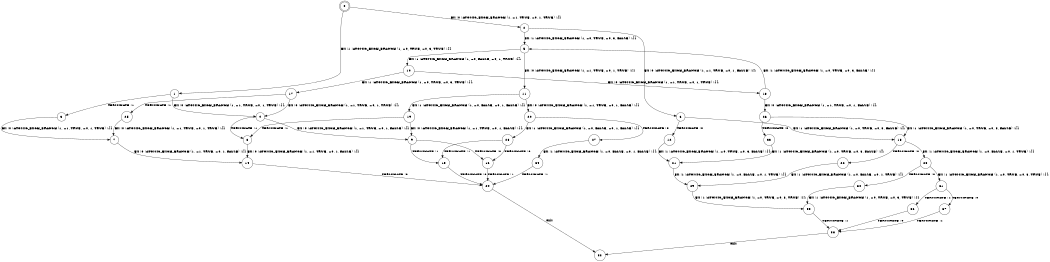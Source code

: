 digraph BCG {
size = "7, 10.5";
center = TRUE;
node [shape = circle];
0 [peripheries = 2];
0 -> 1 [label = "EX !1 !ATOMIC_EXCH_BRANCH (1, +0, TRUE, +0, 3, TRUE) !{}"];
0 -> 2 [label = "EX !0 !ATOMIC_EXCH_BRANCH (1, +1, TRUE, +0, 1, TRUE) !{}"];
1 -> 3 [label = "TERMINATE !1"];
1 -> 4 [label = "EX !0 !ATOMIC_EXCH_BRANCH (1, +1, TRUE, +0, 1, TRUE) !{}"];
2 -> 5 [label = "EX !1 !ATOMIC_EXCH_BRANCH (1, +0, TRUE, +0, 3, FALSE) !{}"];
2 -> 6 [label = "EX !0 !ATOMIC_EXCH_BRANCH (1, +1, TRUE, +0, 1, FALSE) !{}"];
3 -> 7 [label = "EX !0 !ATOMIC_EXCH_BRANCH (1, +1, TRUE, +0, 1, TRUE) !{}"];
4 -> 8 [label = "TERMINATE !1"];
4 -> 9 [label = "EX !0 !ATOMIC_EXCH_BRANCH (1, +1, TRUE, +0, 1, FALSE) !{}"];
5 -> 10 [label = "EX !1 !ATOMIC_EXCH_BRANCH (1, +0, FALSE, +0, 1, TRUE) !{}"];
5 -> 11 [label = "EX !0 !ATOMIC_EXCH_BRANCH (1, +1, TRUE, +0, 1, TRUE) !{}"];
6 -> 12 [label = "TERMINATE !0"];
6 -> 13 [label = "EX !1 !ATOMIC_EXCH_BRANCH (1, +0, TRUE, +0, 3, FALSE) !{}"];
7 -> 14 [label = "EX !0 !ATOMIC_EXCH_BRANCH (1, +1, TRUE, +0, 1, FALSE) !{}"];
8 -> 14 [label = "EX !0 !ATOMIC_EXCH_BRANCH (1, +1, TRUE, +0, 1, FALSE) !{}"];
9 -> 15 [label = "TERMINATE !1"];
9 -> 16 [label = "TERMINATE !0"];
10 -> 17 [label = "EX !1 !ATOMIC_EXCH_BRANCH (1, +0, TRUE, +0, 3, TRUE) !{}"];
10 -> 18 [label = "EX !0 !ATOMIC_EXCH_BRANCH (1, +1, TRUE, +0, 1, TRUE) !{}"];
11 -> 19 [label = "EX !1 !ATOMIC_EXCH_BRANCH (1, +0, FALSE, +0, 1, FALSE) !{}"];
11 -> 20 [label = "EX !0 !ATOMIC_EXCH_BRANCH (1, +1, TRUE, +0, 1, FALSE) !{}"];
12 -> 21 [label = "EX !1 !ATOMIC_EXCH_BRANCH (1, +0, TRUE, +0, 3, FALSE) !{}"];
13 -> 22 [label = "TERMINATE !0"];
13 -> 23 [label = "EX !1 !ATOMIC_EXCH_BRANCH (1, +0, FALSE, +0, 1, TRUE) !{}"];
14 -> 24 [label = "TERMINATE !0"];
15 -> 24 [label = "TERMINATE !0"];
16 -> 24 [label = "TERMINATE !1"];
17 -> 25 [label = "TERMINATE !1"];
17 -> 4 [label = "EX !0 !ATOMIC_EXCH_BRANCH (1, +1, TRUE, +0, 1, TRUE) !{}"];
18 -> 5 [label = "EX !1 !ATOMIC_EXCH_BRANCH (1, +0, TRUE, +0, 3, FALSE) !{}"];
18 -> 26 [label = "EX !0 !ATOMIC_EXCH_BRANCH (1, +1, TRUE, +0, 1, FALSE) !{}"];
19 -> 8 [label = "TERMINATE !1"];
19 -> 9 [label = "EX !0 !ATOMIC_EXCH_BRANCH (1, +1, TRUE, +0, 1, FALSE) !{}"];
20 -> 27 [label = "TERMINATE !0"];
20 -> 28 [label = "EX !1 !ATOMIC_EXCH_BRANCH (1, +0, FALSE, +0, 1, FALSE) !{}"];
21 -> 29 [label = "EX !1 !ATOMIC_EXCH_BRANCH (1, +0, FALSE, +0, 1, TRUE) !{}"];
22 -> 29 [label = "EX !1 !ATOMIC_EXCH_BRANCH (1, +0, FALSE, +0, 1, TRUE) !{}"];
23 -> 30 [label = "TERMINATE !0"];
23 -> 31 [label = "EX !1 !ATOMIC_EXCH_BRANCH (1, +0, TRUE, +0, 3, TRUE) !{}"];
24 -> 32 [label = "exit"];
25 -> 7 [label = "EX !0 !ATOMIC_EXCH_BRANCH (1, +1, TRUE, +0, 1, TRUE) !{}"];
26 -> 33 [label = "TERMINATE !0"];
26 -> 13 [label = "EX !1 !ATOMIC_EXCH_BRANCH (1, +0, TRUE, +0, 3, FALSE) !{}"];
27 -> 34 [label = "EX !1 !ATOMIC_EXCH_BRANCH (1, +0, FALSE, +0, 1, FALSE) !{}"];
28 -> 15 [label = "TERMINATE !1"];
28 -> 16 [label = "TERMINATE !0"];
29 -> 35 [label = "EX !1 !ATOMIC_EXCH_BRANCH (1, +0, TRUE, +0, 3, TRUE) !{}"];
30 -> 35 [label = "EX !1 !ATOMIC_EXCH_BRANCH (1, +0, TRUE, +0, 3, TRUE) !{}"];
31 -> 36 [label = "TERMINATE !1"];
31 -> 37 [label = "TERMINATE !0"];
33 -> 21 [label = "EX !1 !ATOMIC_EXCH_BRANCH (1, +0, TRUE, +0, 3, FALSE) !{}"];
34 -> 24 [label = "TERMINATE !1"];
35 -> 38 [label = "TERMINATE !1"];
36 -> 38 [label = "TERMINATE !0"];
37 -> 38 [label = "TERMINATE !1"];
38 -> 32 [label = "exit"];
}
